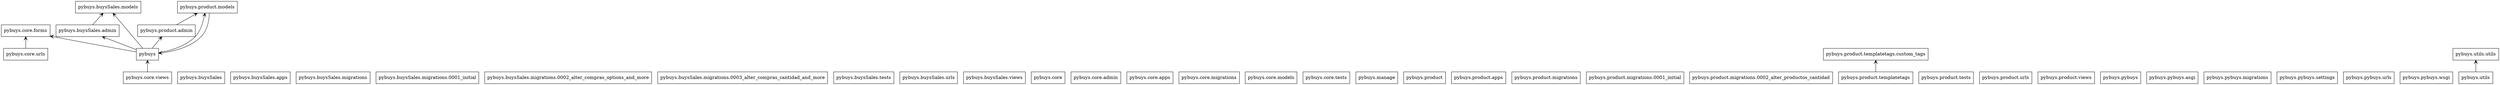 digraph "packages_pybuys" {
rankdir=BT
charset="utf-8"
"pybuys" [color="black", label=<pybuys>, shape="box", style="solid"];
"pybuys.buysSales" [color="black", label=<pybuys.buysSales>, shape="box", style="solid"];
"pybuys.buysSales.admin" [color="black", label=<pybuys.buysSales.admin>, shape="box", style="solid"];
"pybuys.buysSales.apps" [color="black", label=<pybuys.buysSales.apps>, shape="box", style="solid"];
"pybuys.buysSales.migrations" [color="black", label=<pybuys.buysSales.migrations>, shape="box", style="solid"];
"pybuys.buysSales.migrations.0001_initial" [color="black", label=<pybuys.buysSales.migrations.0001_initial>, shape="box", style="solid"];
"pybuys.buysSales.migrations.0002_alter_compras_options_and_more" [color="black", label=<pybuys.buysSales.migrations.0002_alter_compras_options_and_more>, shape="box", style="solid"];
"pybuys.buysSales.migrations.0003_alter_compras_cantidad_and_more" [color="black", label=<pybuys.buysSales.migrations.0003_alter_compras_cantidad_and_more>, shape="box", style="solid"];
"pybuys.buysSales.models" [color="black", label=<pybuys.buysSales.models>, shape="box", style="solid"];
"pybuys.buysSales.tests" [color="black", label=<pybuys.buysSales.tests>, shape="box", style="solid"];
"pybuys.buysSales.urls" [color="black", label=<pybuys.buysSales.urls>, shape="box", style="solid"];
"pybuys.buysSales.views" [color="black", label=<pybuys.buysSales.views>, shape="box", style="solid"];
"pybuys.core" [color="black", label=<pybuys.core>, shape="box", style="solid"];
"pybuys.core.admin" [color="black", label=<pybuys.core.admin>, shape="box", style="solid"];
"pybuys.core.apps" [color="black", label=<pybuys.core.apps>, shape="box", style="solid"];
"pybuys.core.forms" [color="black", label=<pybuys.core.forms>, shape="box", style="solid"];
"pybuys.core.migrations" [color="black", label=<pybuys.core.migrations>, shape="box", style="solid"];
"pybuys.core.models" [color="black", label=<pybuys.core.models>, shape="box", style="solid"];
"pybuys.core.tests" [color="black", label=<pybuys.core.tests>, shape="box", style="solid"];
"pybuys.core.urls" [color="black", label=<pybuys.core.urls>, shape="box", style="solid"];
"pybuys.core.views" [color="black", label=<pybuys.core.views>, shape="box", style="solid"];
"pybuys.manage" [color="black", label=<pybuys.manage>, shape="box", style="solid"];
"pybuys.product" [color="black", label=<pybuys.product>, shape="box", style="solid"];
"pybuys.product.admin" [color="black", label=<pybuys.product.admin>, shape="box", style="solid"];
"pybuys.product.apps" [color="black", label=<pybuys.product.apps>, shape="box", style="solid"];
"pybuys.product.migrations" [color="black", label=<pybuys.product.migrations>, shape="box", style="solid"];
"pybuys.product.migrations.0001_initial" [color="black", label=<pybuys.product.migrations.0001_initial>, shape="box", style="solid"];
"pybuys.product.migrations.0002_alter_productos_cantidad" [color="black", label=<pybuys.product.migrations.0002_alter_productos_cantidad>, shape="box", style="solid"];
"pybuys.product.models" [color="black", label=<pybuys.product.models>, shape="box", style="solid"];
"pybuys.product.templatetags" [color="black", label=<pybuys.product.templatetags>, shape="box", style="solid"];
"pybuys.product.templatetags.custom_tags" [color="black", label=<pybuys.product.templatetags.custom_tags>, shape="box", style="solid"];
"pybuys.product.tests" [color="black", label=<pybuys.product.tests>, shape="box", style="solid"];
"pybuys.product.urls" [color="black", label=<pybuys.product.urls>, shape="box", style="solid"];
"pybuys.product.views" [color="black", label=<pybuys.product.views>, shape="box", style="solid"];
"pybuys.pybuys" [color="black", label=<pybuys.pybuys>, shape="box", style="solid"];
"pybuys.pybuys.asgi" [color="black", label=<pybuys.pybuys.asgi>, shape="box", style="solid"];
"pybuys.pybuys.migrations" [color="black", label=<pybuys.pybuys.migrations>, shape="box", style="solid"];
"pybuys.pybuys.settings" [color="black", label=<pybuys.pybuys.settings>, shape="box", style="solid"];
"pybuys.pybuys.urls" [color="black", label=<pybuys.pybuys.urls>, shape="box", style="solid"];
"pybuys.pybuys.wsgi" [color="black", label=<pybuys.pybuys.wsgi>, shape="box", style="solid"];
"pybuys.utils" [color="black", label=<pybuys.utils>, shape="box", style="solid"];
"pybuys.utils.utils" [color="black", label=<pybuys.utils.utils>, shape="box", style="solid"];
"pybuys" -> "pybuys.buysSales.admin" [arrowhead="open", arrowtail="none"];
"pybuys" -> "pybuys.buysSales.models" [arrowhead="open", arrowtail="none"];
"pybuys" -> "pybuys.core.forms" [arrowhead="open", arrowtail="none"];
"pybuys" -> "pybuys.product.admin" [arrowhead="open", arrowtail="none"];
"pybuys" -> "pybuys.product.models" [arrowhead="open", arrowtail="none"];
"pybuys.buysSales.admin" -> "pybuys.buysSales.models" [arrowhead="open", arrowtail="none"];
"pybuys.core.urls" -> "pybuys.core.forms" [arrowhead="open", arrowtail="none"];
"pybuys.core.views" -> "pybuys" [arrowhead="open", arrowtail="none"];
"pybuys.product.admin" -> "pybuys.product.models" [arrowhead="open", arrowtail="none"];
"pybuys.product.models" -> "pybuys" [arrowhead="open", arrowtail="none"];
"pybuys.product.templatetags" -> "pybuys.product.templatetags.custom_tags" [arrowhead="open", arrowtail="none"];
"pybuys.utils" -> "pybuys.utils.utils" [arrowhead="open", arrowtail="none"];
}
